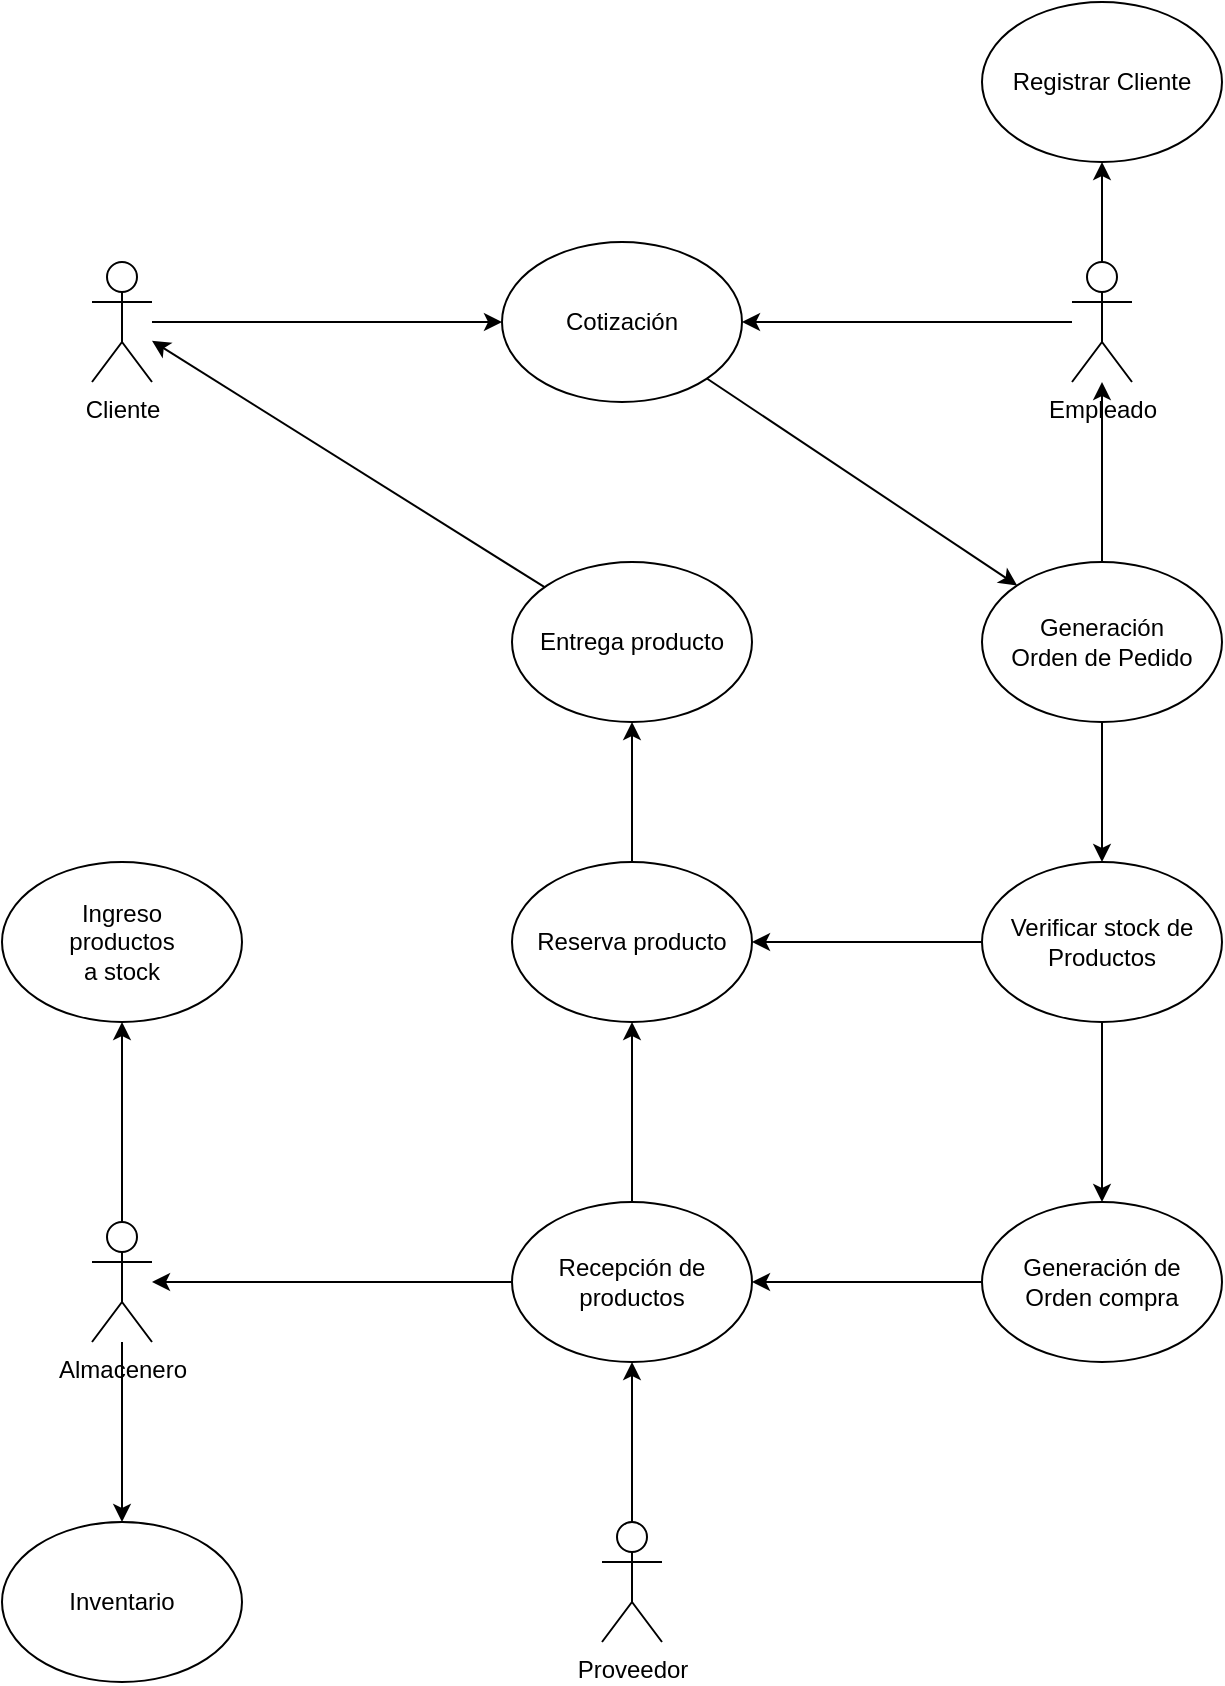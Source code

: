 <mxfile>
    <diagram id="IqlmVDesNM5vQO1AgEaq" name="Page-1">
        <mxGraphModel dx="1296" dy="841" grid="1" gridSize="10" guides="1" tooltips="1" connect="1" arrows="1" fold="1" page="1" pageScale="1" pageWidth="850" pageHeight="1100" background="none" math="0" shadow="0">
            <root>
                <mxCell id="0"/>
                <mxCell id="1" parent="0"/>
                <mxCell id="2" value="Registrar Cliente" style="ellipse;whiteSpace=wrap;html=1;" parent="1" vertex="1">
                    <mxGeometry x="605" y="40" width="120" height="80" as="geometry"/>
                </mxCell>
                <mxCell id="4" style="edgeStyle=none;html=1;" parent="1" source="3" target="2" edge="1">
                    <mxGeometry relative="1" as="geometry"/>
                </mxCell>
                <mxCell id="13" style="edgeStyle=none;html=1;" parent="1" source="3" target="8" edge="1">
                    <mxGeometry relative="1" as="geometry"/>
                </mxCell>
                <mxCell id="3" value="Empleado" style="shape=umlActor;verticalLabelPosition=bottom;verticalAlign=top;html=1;outlineConnect=0;" parent="1" vertex="1">
                    <mxGeometry x="650" y="170" width="30" height="60" as="geometry"/>
                </mxCell>
                <mxCell id="19" style="edgeStyle=none;html=1;" parent="1" source="5" target="18" edge="1">
                    <mxGeometry relative="1" as="geometry"/>
                </mxCell>
                <mxCell id="24" style="edgeStyle=none;html=1;" parent="1" source="5" target="23" edge="1">
                    <mxGeometry relative="1" as="geometry"/>
                </mxCell>
                <mxCell id="5" value="Verificar stock de Productos" style="ellipse;whiteSpace=wrap;html=1;" parent="1" vertex="1">
                    <mxGeometry x="605" y="470" width="120" height="80" as="geometry"/>
                </mxCell>
                <mxCell id="15" style="edgeStyle=none;html=1;" parent="1" source="7" target="3" edge="1">
                    <mxGeometry relative="1" as="geometry"/>
                </mxCell>
                <mxCell id="41" style="edgeStyle=none;html=1;" parent="1" source="7" target="5" edge="1">
                    <mxGeometry relative="1" as="geometry"/>
                </mxCell>
                <mxCell id="7" value="Generación &lt;br&gt;Orden de Pedido" style="ellipse;whiteSpace=wrap;html=1;" parent="1" vertex="1">
                    <mxGeometry x="605" y="320" width="120" height="80" as="geometry"/>
                </mxCell>
                <mxCell id="40" style="edgeStyle=none;html=1;" parent="1" source="8" target="7" edge="1">
                    <mxGeometry relative="1" as="geometry"/>
                </mxCell>
                <mxCell id="8" value="Cotización" style="ellipse;whiteSpace=wrap;html=1;" parent="1" vertex="1">
                    <mxGeometry x="365" y="160" width="120" height="80" as="geometry"/>
                </mxCell>
                <mxCell id="12" style="edgeStyle=none;html=1;" parent="1" source="9" target="8" edge="1">
                    <mxGeometry relative="1" as="geometry"/>
                </mxCell>
                <mxCell id="9" value="Cliente" style="shape=umlActor;verticalLabelPosition=bottom;verticalAlign=top;html=1;outlineConnect=0;" parent="1" vertex="1">
                    <mxGeometry x="160" y="170" width="30" height="60" as="geometry"/>
                </mxCell>
                <mxCell id="21" style="edgeStyle=none;html=1;entryX=0.5;entryY=1;entryDx=0;entryDy=0;" parent="1" source="18" target="20" edge="1">
                    <mxGeometry relative="1" as="geometry"/>
                </mxCell>
                <mxCell id="18" value="Reserva producto" style="ellipse;whiteSpace=wrap;html=1;" parent="1" vertex="1">
                    <mxGeometry x="370" y="470" width="120" height="80" as="geometry"/>
                </mxCell>
                <mxCell id="22" style="edgeStyle=none;html=1;" parent="1" source="20" target="9" edge="1">
                    <mxGeometry relative="1" as="geometry"/>
                </mxCell>
                <mxCell id="20" value="Entrega producto" style="ellipse;whiteSpace=wrap;html=1;" parent="1" vertex="1">
                    <mxGeometry x="370" y="320" width="120" height="80" as="geometry"/>
                </mxCell>
                <mxCell id="26" style="edgeStyle=none;html=1;" parent="1" source="23" target="27" edge="1">
                    <mxGeometry relative="1" as="geometry"/>
                </mxCell>
                <mxCell id="23" value="Generación de &lt;br&gt;Orden compra" style="ellipse;whiteSpace=wrap;html=1;" parent="1" vertex="1">
                    <mxGeometry x="605" y="640" width="120" height="80" as="geometry"/>
                </mxCell>
                <mxCell id="28" style="edgeStyle=none;html=1;" parent="1" source="25" target="27" edge="1">
                    <mxGeometry relative="1" as="geometry"/>
                </mxCell>
                <mxCell id="25" value="Proveedor" style="shape=umlActor;verticalLabelPosition=bottom;verticalAlign=top;html=1;outlineConnect=0;" parent="1" vertex="1">
                    <mxGeometry x="415" y="800" width="30" height="60" as="geometry"/>
                </mxCell>
                <mxCell id="43" style="edgeStyle=none;html=1;" parent="1" source="27" target="31" edge="1">
                    <mxGeometry relative="1" as="geometry"/>
                </mxCell>
                <mxCell id="47" style="edgeStyle=none;html=1;" parent="1" source="27" target="18" edge="1">
                    <mxGeometry relative="1" as="geometry"/>
                </mxCell>
                <mxCell id="27" value="Recepción de productos" style="ellipse;whiteSpace=wrap;html=1;" parent="1" vertex="1">
                    <mxGeometry x="370" y="640" width="120" height="80" as="geometry"/>
                </mxCell>
                <mxCell id="29" value="Ingreso &lt;br&gt;productos&lt;br&gt;a stock" style="ellipse;whiteSpace=wrap;html=1;" parent="1" vertex="1">
                    <mxGeometry x="115" y="470" width="120" height="80" as="geometry"/>
                </mxCell>
                <mxCell id="44" style="edgeStyle=none;html=1;" parent="1" source="31" target="29" edge="1">
                    <mxGeometry relative="1" as="geometry"/>
                </mxCell>
                <mxCell id="45" style="edgeStyle=none;html=1;" parent="1" source="31" target="34" edge="1">
                    <mxGeometry relative="1" as="geometry"/>
                </mxCell>
                <mxCell id="31" value="Almacenero" style="shape=umlActor;verticalLabelPosition=bottom;verticalAlign=top;html=1;outlineConnect=0;" parent="1" vertex="1">
                    <mxGeometry x="160" y="650" width="30" height="60" as="geometry"/>
                </mxCell>
                <mxCell id="34" value="Inventario" style="ellipse;whiteSpace=wrap;html=1;" parent="1" vertex="1">
                    <mxGeometry x="115" y="800" width="120" height="80" as="geometry"/>
                </mxCell>
            </root>
        </mxGraphModel>
    </diagram>
</mxfile>